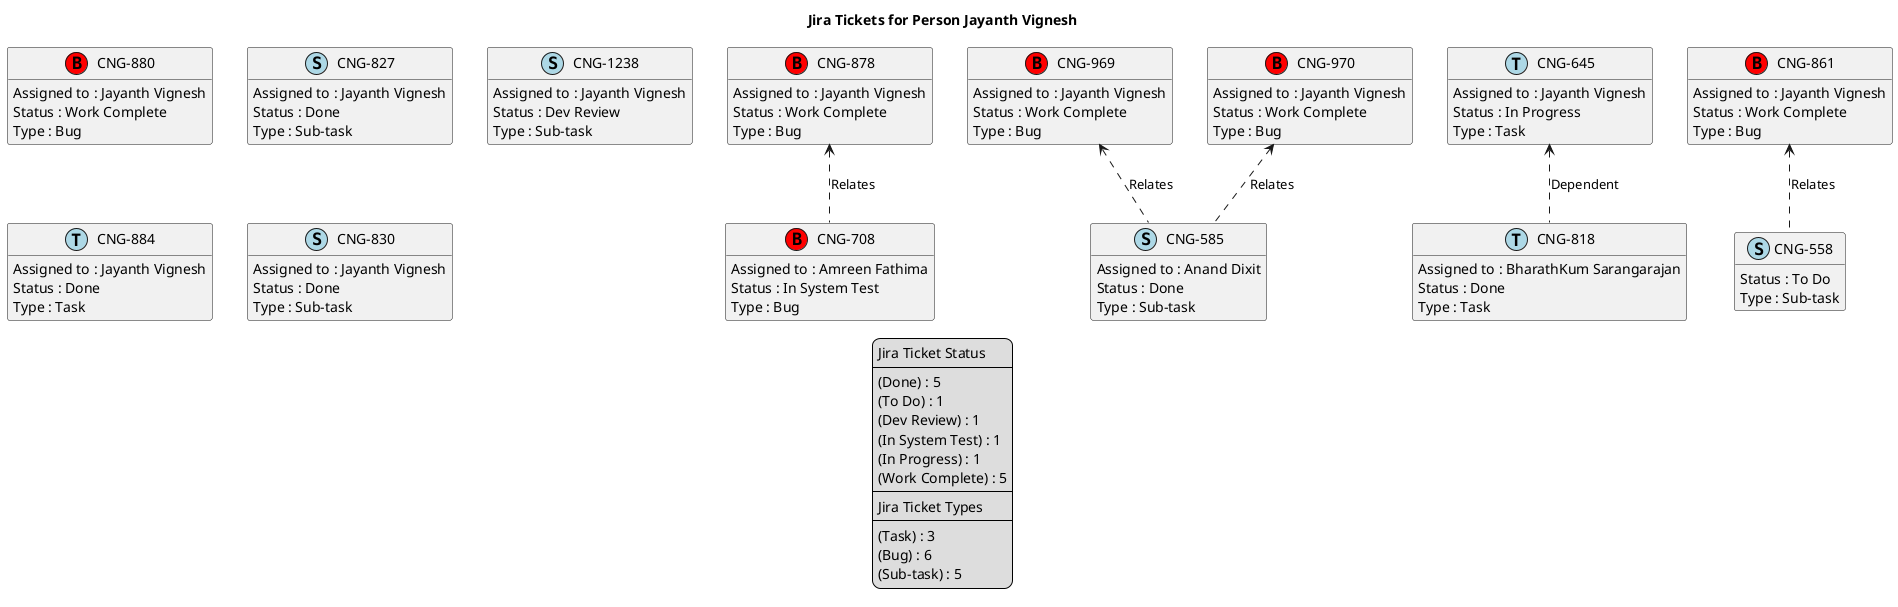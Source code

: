 @startuml
'https://plantuml.com/class-diagram

' GENERATE CLASS DIAGRAM ===========
' Generated at    : Thu Apr 18 15:11:08 CEST 2024

title Jira Tickets for Person Jayanth Vignesh
hide empty members

legend
Jira Ticket Status
----
(Done) : 5
(To Do) : 1
(Dev Review) : 1
(In System Test) : 1
(In Progress) : 1
(Work Complete) : 5
----
Jira Ticket Types
----
(Task) : 3
(Bug) : 6
(Sub-task) : 5
end legend


' Tickets =======
class "CNG-880" << (B,red) >> {
  Assigned to : Jayanth Vignesh
  Status : Work Complete
  Type : Bug
}

class "CNG-878" << (B,red) >> {
  Assigned to : Jayanth Vignesh
  Status : Work Complete
  Type : Bug
}

class "CNG-969" << (B,red) >> {
  Assigned to : Jayanth Vignesh
  Status : Work Complete
  Type : Bug
}

class "CNG-827" << (S,lightblue) >> {
  Assigned to : Jayanth Vignesh
  Status : Done
  Type : Sub-task
}

class "CNG-708" << (B,red) >> {
  Assigned to : Amreen Fathima
  Status : In System Test
  Type : Bug
}

class "CNG-818" << (T,lightblue) >> {
  Assigned to : BharathKum Sarangarajan
  Status : Done
  Type : Task
}

class "CNG-970" << (B,red) >> {
  Assigned to : Jayanth Vignesh
  Status : Work Complete
  Type : Bug
}

class "CNG-585" << (S,lightblue) >> {
  Assigned to : Anand Dixit
  Status : Done
  Type : Sub-task
}

class "CNG-1238" << (S,lightblue) >> {
  Assigned to : Jayanth Vignesh
  Status : Dev Review
  Type : Sub-task
}

class "CNG-884" << (T,lightblue) >> {
  Assigned to : Jayanth Vignesh
  Status : Done
  Type : Task
}

class "CNG-861" << (B,red) >> {
  Assigned to : Jayanth Vignesh
  Status : Work Complete
  Type : Bug
}

class "CNG-830" << (S,lightblue) >> {
  Assigned to : Jayanth Vignesh
  Status : Done
  Type : Sub-task
}

class "CNG-558" << (S,lightblue) >> {
  Status : To Do
  Type : Sub-task
}

class "CNG-645" << (T,lightblue) >> {
  Assigned to : Jayanth Vignesh
  Status : In Progress
  Type : Task
}



' Links =======
"CNG-970" <.. "CNG-585" : Relates
"CNG-969" <.. "CNG-585" : Relates
"CNG-878" <.. "CNG-708" : Relates
"CNG-645" <.. "CNG-818" : Dependent
"CNG-861" <.. "CNG-558" : Relates


@enduml
